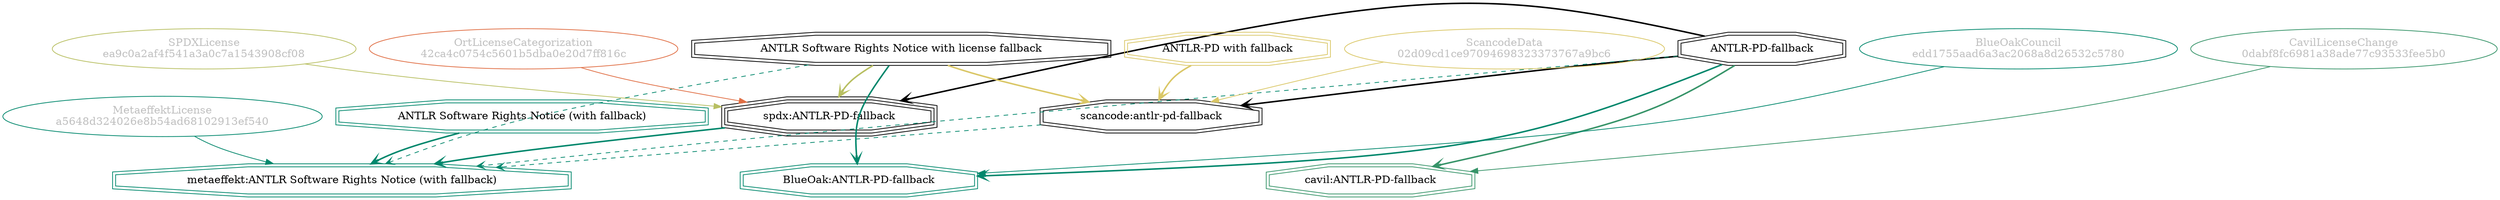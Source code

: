 strict digraph {
    node [shape=box];
    graph [splines=curved];
    142 [label="SPDXLicense\nea9c0a2af4f541a3a0c7a1543908cf08"
        ,fontcolor=gray
        ,color="#b8bf62"
        ,fillcolor="beige;1"
        ,shape=ellipse];
    143 [label="spdx:ANTLR-PD-fallback"
        ,shape=tripleoctagon];
    144 [label="ANTLR-PD-fallback"
        ,shape=doubleoctagon];
    145 [label="ANTLR Software Rights Notice with license fallback"
        ,shape=doubleoctagon];
    8740 [label="BlueOakCouncil\nedd1755aad6a3ac2068a8d26532c5780"
         ,fontcolor=gray
         ,color="#00876c"
         ,fillcolor="beige;1"
         ,shape=ellipse];
    8741 [label="BlueOak:ANTLR-PD-fallback"
         ,color="#00876c"
         ,shape=doubleoctagon];
    11704 [label="ScancodeData\n02d09cd1ce97094698323373767a9bc6"
          ,fontcolor=gray
          ,color="#dac767"
          ,fillcolor="beige;1"
          ,shape=ellipse];
    11705 [label="scancode:antlr-pd-fallback"
          ,shape=doubleoctagon];
    11706 [label="ANTLR-PD with fallback"
          ,color="#dac767"
          ,shape=doubleoctagon];
    28479 [label="OrtLicenseCategorization\n42ca4c0754c5601b5dba0e20d7ff816c"
          ,fontcolor=gray
          ,color="#e06f45"
          ,fillcolor="beige;1"
          ,shape=ellipse];
    36351 [label="CavilLicenseChange\n0dabf8fc6981a38ade77c93533fee5b0"
          ,fontcolor=gray
          ,color="#379469"
          ,fillcolor="beige;1"
          ,shape=ellipse];
    36352 [label="cavil:ANTLR-PD-fallback"
          ,color="#379469"
          ,shape=doubleoctagon];
    38736 [label="MetaeffektLicense\na5648d324026e8b54ad68102913ef540"
          ,fontcolor=gray
          ,color="#00876c"
          ,fillcolor="beige;1"
          ,shape=ellipse];
    38737 [label="metaeffekt:ANTLR Software Rights Notice (with fallback)"
          ,color="#00876c"
          ,shape=doubleoctagon];
    38738 [label="ANTLR Software Rights Notice (with fallback)"
          ,color="#00876c"
          ,shape=doubleoctagon];
    142 -> 143 [weight=0.5
               ,color="#b8bf62"];
    143 -> 38737 [style=bold
                 ,arrowhead=vee
                 ,weight=0.7
                 ,color="#00876c"];
    144 -> 143 [style=bold
               ,arrowhead=vee
               ,weight=0.7];
    144 -> 8741 [style=bold
                ,arrowhead=vee
                ,weight=0.7
                ,color="#00876c"];
    144 -> 11705 [style=bold
                 ,arrowhead=vee
                 ,weight=0.7];
    144 -> 36352 [style=bold
                 ,arrowhead=vee
                 ,weight=0.7
                 ,color="#379469"];
    144 -> 36352 [style=bold
                 ,arrowhead=vee
                 ,weight=0.7
                 ,color="#379469"];
    144 -> 38737 [style=dashed
                 ,arrowhead=vee
                 ,weight=0.5
                 ,color="#00876c"];
    145 -> 143 [style=bold
               ,arrowhead=vee
               ,weight=0.7
               ,color="#b8bf62"];
    145 -> 8741 [style=bold
                ,arrowhead=vee
                ,weight=0.7
                ,color="#00876c"];
    145 -> 11705 [style=bold
                 ,arrowhead=vee
                 ,weight=0.7
                 ,color="#dac767"];
    145 -> 38737 [style=dashed
                 ,arrowhead=vee
                 ,weight=0.5
                 ,color="#00876c"];
    8740 -> 8741 [weight=0.5
                 ,color="#00876c"];
    11704 -> 11705 [weight=0.5
                   ,color="#dac767"];
    11705 -> 38737 [style=dashed
                   ,arrowhead=vee
                   ,weight=0.5
                   ,color="#00876c"];
    11706 -> 11705 [style=bold
                   ,arrowhead=vee
                   ,weight=0.7
                   ,color="#dac767"];
    28479 -> 143 [weight=0.5
                 ,color="#e06f45"];
    36351 -> 36352 [weight=0.5
                   ,color="#379469"];
    38736 -> 38737 [weight=0.5
                   ,color="#00876c"];
    38738 -> 38737 [style=bold
                   ,arrowhead=vee
                   ,weight=0.7
                   ,color="#00876c"];
}
